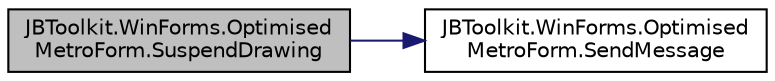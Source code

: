 digraph "JBToolkit.WinForms.OptimisedMetroForm.SuspendDrawing"
{
 // LATEX_PDF_SIZE
  edge [fontname="Helvetica",fontsize="10",labelfontname="Helvetica",labelfontsize="10"];
  node [fontname="Helvetica",fontsize="10",shape=record];
  rankdir="LR";
  Node1 [label="JBToolkit.WinForms.Optimised\lMetroForm.SuspendDrawing",height=0.2,width=0.4,color="black", fillcolor="grey75", style="filled", fontcolor="black",tooltip="Suspend the drawing of a control"];
  Node1 -> Node2 [color="midnightblue",fontsize="10",style="solid"];
  Node2 [label="JBToolkit.WinForms.Optimised\lMetroForm.SendMessage",height=0.2,width=0.4,color="black", fillcolor="white", style="filled",URL="$da/d7e/class_j_b_toolkit_1_1_win_forms_1_1_optimised_metro_form.html#a094d83a3a415aa96865a5faf9b388011",tooltip=" "];
}
